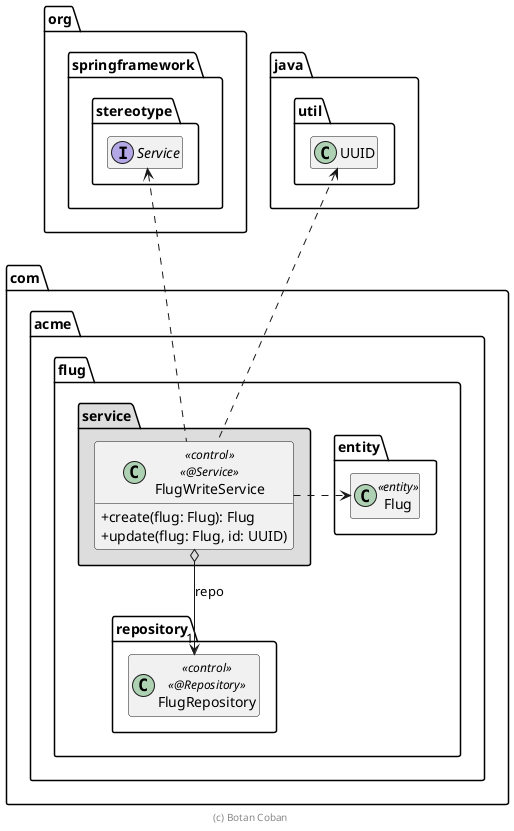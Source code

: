 @startuml FlugWriteService

skinparam classAttributeIconSize 0

package org.springframework.stereotype {
    interface Service
}

package java.util {
    class UUID
}

package com.acme.flug {
    package entity {
        class Flug << entity >>
    }

    package repository {
        class FlugRepository << control >> << @Repository >>
    }

    package service #DDDDDD {
        class FlugWriteService << control >> << @Service >> {
            + create(flug: Flug): Flug
            + update(flug: Flug, id: UUID)
        }

        FlugWriteService o--> "1" FlugRepository : repo
        FlugWriteService .right.> Flug
        FlugWriteService .up.> Service
        FlugWriteService .up.> UUID
    }
}

hide empty members

footer (c) Botan Coban

@enduml
